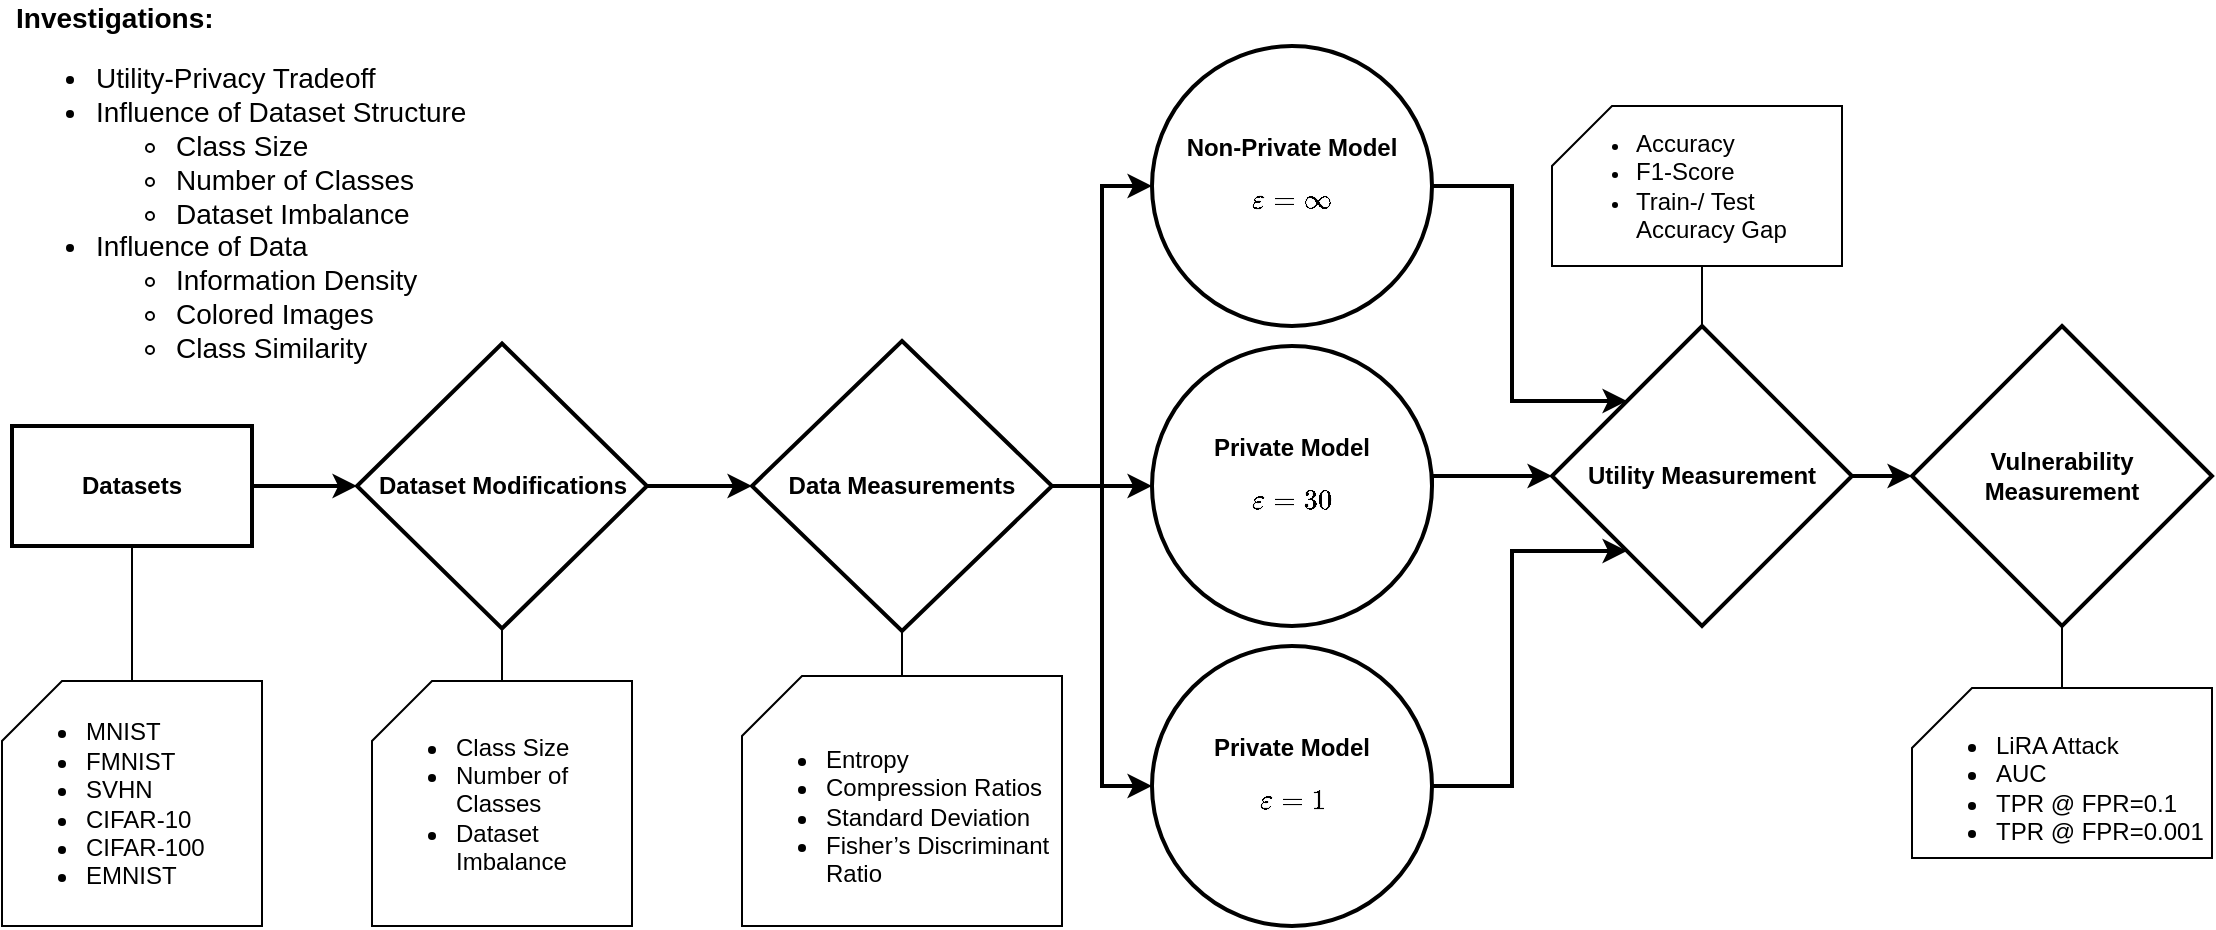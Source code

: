 <mxfile version="22.1.11" type="device">
  <diagram name="Page-1" id="Yy_6LQ55qJfV7aUeDTJY">
    <mxGraphModel dx="1362" dy="773" grid="1" gridSize="10" guides="1" tooltips="1" connect="1" arrows="1" fold="1" page="1" pageScale="1" pageWidth="850" pageHeight="1100" math="1" shadow="0">
      <root>
        <mxCell id="0" />
        <mxCell id="1" parent="0" />
        <mxCell id="pxbDZPZYJ-yyuS7tbt8g-30" style="edgeStyle=orthogonalEdgeStyle;rounded=0;orthogonalLoop=1;jettySize=auto;html=1;exitX=1;exitY=0.5;exitDx=0;exitDy=0;entryX=0;entryY=0.5;entryDx=0;entryDy=0;strokeWidth=2;" parent="1" source="Xtjaop7f1kRiqbSTFDj--3" target="B7mRA1lzO-rbIVSwYKUA-5" edge="1">
          <mxGeometry relative="1" as="geometry" />
        </mxCell>
        <mxCell id="Xtjaop7f1kRiqbSTFDj--3" value="Dataset Modifications" style="rhombus;whiteSpace=wrap;html=1;fontStyle=1;strokeWidth=2;" parent="1" vertex="1">
          <mxGeometry x="182.5" y="188.75" width="145" height="142.5" as="geometry" />
        </mxCell>
        <mxCell id="pxbDZPZYJ-yyuS7tbt8g-34" style="edgeStyle=orthogonalEdgeStyle;rounded=0;orthogonalLoop=1;jettySize=auto;html=1;exitX=1;exitY=0.5;exitDx=0;exitDy=0;entryX=0;entryY=0;entryDx=0;entryDy=0;strokeWidth=2;" parent="1" source="Xtjaop7f1kRiqbSTFDj--4" target="pxbDZPZYJ-yyuS7tbt8g-3" edge="1">
          <mxGeometry relative="1" as="geometry">
            <Array as="points">
              <mxPoint x="760" y="110" />
              <mxPoint x="760" y="217" />
            </Array>
          </mxGeometry>
        </mxCell>
        <mxCell id="Xtjaop7f1kRiqbSTFDj--4" value="&lt;div&gt;Non-Private Model&lt;/div&gt;&lt;div&gt; $$\varepsilon=\infty$$&lt;/div&gt;" style="ellipse;whiteSpace=wrap;html=1;aspect=fixed;fontStyle=1;strokeWidth=2;" parent="1" vertex="1">
          <mxGeometry x="580" y="40" width="140" height="140" as="geometry" />
        </mxCell>
        <mxCell id="pxbDZPZYJ-yyuS7tbt8g-18" style="edgeStyle=orthogonalEdgeStyle;rounded=0;orthogonalLoop=1;jettySize=auto;html=1;exitX=1;exitY=0.5;exitDx=0;exitDy=0;entryX=0;entryY=0.5;entryDx=0;entryDy=0;strokeWidth=2;" parent="1" source="Xtjaop7f1kRiqbSTFDj--5" target="pxbDZPZYJ-yyuS7tbt8g-3" edge="1">
          <mxGeometry relative="1" as="geometry">
            <Array as="points">
              <mxPoint x="780" y="255" />
            </Array>
          </mxGeometry>
        </mxCell>
        <mxCell id="Xtjaop7f1kRiqbSTFDj--5" value="Private Model&lt;br&gt;&lt;div&gt; $$\varepsilon=30$$&lt;/div&gt;" style="ellipse;whiteSpace=wrap;html=1;aspect=fixed;fontStyle=1;strokeWidth=2;" parent="1" vertex="1">
          <mxGeometry x="580" y="190" width="140" height="140" as="geometry" />
        </mxCell>
        <mxCell id="pxbDZPZYJ-yyuS7tbt8g-29" style="edgeStyle=orthogonalEdgeStyle;rounded=0;orthogonalLoop=1;jettySize=auto;html=1;exitX=1;exitY=0.5;exitDx=0;exitDy=0;entryX=0;entryY=0.5;entryDx=0;entryDy=0;strokeWidth=2;" parent="1" source="Xtjaop7f1kRiqbSTFDj--10" target="Xtjaop7f1kRiqbSTFDj--3" edge="1">
          <mxGeometry relative="1" as="geometry" />
        </mxCell>
        <mxCell id="Xtjaop7f1kRiqbSTFDj--10" value="Datasets" style="rounded=0;whiteSpace=wrap;html=1;fontStyle=1;strokeWidth=2;" parent="1" vertex="1">
          <mxGeometry x="10" y="230" width="120" height="60" as="geometry" />
        </mxCell>
        <mxCell id="pxbDZPZYJ-yyuS7tbt8g-33" style="edgeStyle=orthogonalEdgeStyle;rounded=0;orthogonalLoop=1;jettySize=auto;html=1;exitX=1;exitY=0.5;exitDx=0;exitDy=0;entryX=0;entryY=1;entryDx=0;entryDy=0;strokeWidth=2;" parent="1" source="Xtjaop7f1kRiqbSTFDj--26" target="pxbDZPZYJ-yyuS7tbt8g-3" edge="1">
          <mxGeometry relative="1" as="geometry">
            <Array as="points">
              <mxPoint x="760" y="410" />
              <mxPoint x="760" y="292" />
            </Array>
          </mxGeometry>
        </mxCell>
        <mxCell id="Xtjaop7f1kRiqbSTFDj--26" value="&lt;div&gt;Private Model&lt;br&gt;&lt;/div&gt;&lt;div&gt; $$\varepsilon=1$$&lt;/div&gt;" style="ellipse;whiteSpace=wrap;html=1;aspect=fixed;fontStyle=1;strokeWidth=2;" parent="1" vertex="1">
          <mxGeometry x="580" y="340" width="140" height="140" as="geometry" />
        </mxCell>
        <mxCell id="pxbDZPZYJ-yyuS7tbt8g-35" style="edgeStyle=orthogonalEdgeStyle;rounded=0;orthogonalLoop=1;jettySize=auto;html=1;exitX=0.5;exitY=1;exitDx=0;exitDy=0;exitPerimeter=0;entryX=0.5;entryY=0;entryDx=0;entryDy=0;endArrow=none;endFill=0;" parent="1" source="Rtd-iMO1QiGIbdPLC6FW-8" target="pxbDZPZYJ-yyuS7tbt8g-3" edge="1">
          <mxGeometry relative="1" as="geometry" />
        </mxCell>
        <mxCell id="Rtd-iMO1QiGIbdPLC6FW-8" value="&lt;ul&gt;&lt;li&gt;&lt;font style=&quot;font-size: 12px;&quot;&gt;Accuracy&lt;/font&gt;&lt;/li&gt;&lt;li&gt;&lt;font style=&quot;font-size: 12px;&quot;&gt;F1-Score&lt;/font&gt;&lt;/li&gt;&lt;li&gt;&lt;font style=&quot;font-size: 12px;&quot;&gt;Train-/ Test Accuracy Gap&lt;/font&gt;&lt;/li&gt;&lt;/ul&gt;" style="shape=card;whiteSpace=wrap;html=1;fontSize=9;verticalAlign=middle;align=left;" parent="1" vertex="1">
          <mxGeometry x="780" y="70" width="145" height="80" as="geometry" />
        </mxCell>
        <mxCell id="B7mRA1lzO-rbIVSwYKUA-1" value="&lt;font style=&quot;font-size: 14px;&quot;&gt;&lt;b&gt;Investigations:&lt;/b&gt;&lt;br&gt;&lt;/font&gt;&lt;ul style=&quot;font-size: 14px;&quot;&gt;&lt;li&gt;&lt;font style=&quot;font-size: 14px;&quot;&gt;Utility-Privacy Tradeoff&lt;/font&gt;&lt;/li&gt;&lt;li&gt;&lt;font style=&quot;font-size: 14px;&quot;&gt;Influence of Dataset Structure&lt;/font&gt;&lt;/li&gt;&lt;ul&gt;&lt;li&gt;&lt;font style=&quot;font-size: 14px;&quot;&gt;Class Size&lt;/font&gt;&lt;/li&gt;&lt;li&gt;&lt;font style=&quot;font-size: 14px;&quot;&gt;Number of Classes&lt;/font&gt;&lt;/li&gt;&lt;li&gt;&lt;font style=&quot;font-size: 14px;&quot;&gt;Dataset Imbalance&lt;br&gt;&lt;/font&gt;&lt;/li&gt;&lt;/ul&gt;&lt;li&gt;&lt;font style=&quot;font-size: 14px;&quot;&gt;Influence of Data&lt;/font&gt;&lt;/li&gt;&lt;ul&gt;&lt;li&gt;&lt;font style=&quot;font-size: 14px;&quot;&gt;Information Density&lt;br&gt;&lt;/font&gt;&lt;/li&gt;&lt;li&gt;&lt;font style=&quot;font-size: 14px;&quot;&gt;Colored Images&lt;/font&gt;&lt;/li&gt;&lt;li&gt;&lt;font style=&quot;font-size: 14px;&quot;&gt;Class Similarity&lt;br&gt;&lt;/font&gt;&lt;/li&gt;&lt;/ul&gt;&lt;/ul&gt;" style="text;html=1;strokeColor=none;fillColor=none;align=left;verticalAlign=middle;whiteSpace=wrap;rounded=0;" parent="1" vertex="1">
          <mxGeometry x="10" y="100" width="230" height="30" as="geometry" />
        </mxCell>
        <mxCell id="pxbDZPZYJ-yyuS7tbt8g-28" style="edgeStyle=orthogonalEdgeStyle;rounded=0;orthogonalLoop=1;jettySize=auto;html=1;exitX=0.5;exitY=0;exitDx=0;exitDy=0;exitPerimeter=0;entryX=0.5;entryY=1;entryDx=0;entryDy=0;endArrow=none;endFill=0;" parent="1" source="B7mRA1lzO-rbIVSwYKUA-3" target="Xtjaop7f1kRiqbSTFDj--10" edge="1">
          <mxGeometry relative="1" as="geometry" />
        </mxCell>
        <mxCell id="B7mRA1lzO-rbIVSwYKUA-3" value="&lt;ul&gt;&lt;li&gt;MNIST&lt;/li&gt;&lt;li&gt;FMNIST&lt;/li&gt;&lt;li&gt;SVHN&lt;/li&gt;&lt;li&gt;CIFAR-10&lt;/li&gt;&lt;li&gt;CIFAR-100&lt;/li&gt;&lt;li&gt;EMNIST&lt;br&gt;&lt;/li&gt;&lt;/ul&gt;" style="shape=card;whiteSpace=wrap;html=1;align=left;rounded=0;shadow=0;" parent="1" vertex="1">
          <mxGeometry x="5" y="357.5" width="130" height="122.5" as="geometry" />
        </mxCell>
        <mxCell id="pxbDZPZYJ-yyuS7tbt8g-27" style="edgeStyle=orthogonalEdgeStyle;rounded=0;orthogonalLoop=1;jettySize=auto;html=1;exitX=0.5;exitY=0;exitDx=0;exitDy=0;exitPerimeter=0;entryX=0.5;entryY=1;entryDx=0;entryDy=0;endArrow=none;endFill=0;" parent="1" source="B7mRA1lzO-rbIVSwYKUA-4" target="Xtjaop7f1kRiqbSTFDj--3" edge="1">
          <mxGeometry relative="1" as="geometry" />
        </mxCell>
        <mxCell id="B7mRA1lzO-rbIVSwYKUA-4" value="&lt;div&gt;&lt;ul&gt;&lt;li&gt;Class Size&lt;/li&gt;&lt;li&gt;Number of Classes&lt;/li&gt;&lt;li&gt;Dataset Imbalance&lt;br&gt;&lt;/li&gt;&lt;/ul&gt;&lt;/div&gt;" style="shape=card;whiteSpace=wrap;html=1;align=left;" parent="1" vertex="1">
          <mxGeometry x="190" y="357.5" width="130" height="122.5" as="geometry" />
        </mxCell>
        <mxCell id="pxbDZPZYJ-yyuS7tbt8g-31" style="edgeStyle=orthogonalEdgeStyle;rounded=0;orthogonalLoop=1;jettySize=auto;html=1;exitX=1;exitY=0.5;exitDx=0;exitDy=0;entryX=0;entryY=0.5;entryDx=0;entryDy=0;strokeWidth=2;" parent="1" source="B7mRA1lzO-rbIVSwYKUA-5" target="Xtjaop7f1kRiqbSTFDj--5" edge="1">
          <mxGeometry relative="1" as="geometry" />
        </mxCell>
        <mxCell id="pxbDZPZYJ-yyuS7tbt8g-38" style="edgeStyle=orthogonalEdgeStyle;rounded=0;orthogonalLoop=1;jettySize=auto;html=1;exitX=1;exitY=0.5;exitDx=0;exitDy=0;entryX=0;entryY=0.5;entryDx=0;entryDy=0;strokeWidth=2;" parent="1" source="B7mRA1lzO-rbIVSwYKUA-5" target="Xtjaop7f1kRiqbSTFDj--4" edge="1">
          <mxGeometry relative="1" as="geometry" />
        </mxCell>
        <mxCell id="pxbDZPZYJ-yyuS7tbt8g-39" style="edgeStyle=orthogonalEdgeStyle;rounded=0;orthogonalLoop=1;jettySize=auto;html=1;exitX=1;exitY=0.5;exitDx=0;exitDy=0;entryX=0;entryY=0.5;entryDx=0;entryDy=0;strokeWidth=2;" parent="1" source="B7mRA1lzO-rbIVSwYKUA-5" target="Xtjaop7f1kRiqbSTFDj--26" edge="1">
          <mxGeometry relative="1" as="geometry" />
        </mxCell>
        <mxCell id="B7mRA1lzO-rbIVSwYKUA-5" value="Data Measurements" style="rhombus;whiteSpace=wrap;html=1;fontStyle=1;strokeWidth=2;" parent="1" vertex="1">
          <mxGeometry x="380" y="187.5" width="150" height="145" as="geometry" />
        </mxCell>
        <mxCell id="pxbDZPZYJ-yyuS7tbt8g-26" style="edgeStyle=orthogonalEdgeStyle;rounded=0;orthogonalLoop=1;jettySize=auto;html=1;exitX=0.5;exitY=0;exitDx=0;exitDy=0;exitPerimeter=0;entryX=0.5;entryY=1;entryDx=0;entryDy=0;endArrow=none;endFill=0;" parent="1" source="B7mRA1lzO-rbIVSwYKUA-6" target="B7mRA1lzO-rbIVSwYKUA-5" edge="1">
          <mxGeometry relative="1" as="geometry" />
        </mxCell>
        <mxCell id="B7mRA1lzO-rbIVSwYKUA-6" value="&lt;div&gt;&lt;br&gt;&lt;ul&gt;&lt;li&gt;Entropy&lt;br&gt;&lt;/li&gt;&lt;li&gt;Compression Ratios&lt;/li&gt;&lt;li&gt;Standard Deviation&lt;/li&gt;&lt;li&gt;Fisher’s Discriminant Ratio&lt;br&gt;&lt;/li&gt;&lt;/ul&gt;&lt;/div&gt;" style="shape=card;whiteSpace=wrap;html=1;align=left;" parent="1" vertex="1">
          <mxGeometry x="375" y="355" width="160" height="125" as="geometry" />
        </mxCell>
        <mxCell id="pxbDZPZYJ-yyuS7tbt8g-6" style="edgeStyle=orthogonalEdgeStyle;rounded=0;orthogonalLoop=1;jettySize=auto;html=1;exitX=0.5;exitY=0;exitDx=0;exitDy=0;exitPerimeter=0;entryX=0.5;entryY=1;entryDx=0;entryDy=0;endArrow=none;endFill=0;" parent="1" source="pxbDZPZYJ-yyuS7tbt8g-1" target="pxbDZPZYJ-yyuS7tbt8g-4" edge="1">
          <mxGeometry relative="1" as="geometry" />
        </mxCell>
        <mxCell id="pxbDZPZYJ-yyuS7tbt8g-1" value="&lt;div style=&quot;font-size: 12px;&quot; align=&quot;left&quot;&gt;&lt;br&gt;&lt;div&gt;&lt;div style=&quot;font-size: 12px;&quot;&gt;&lt;ul&gt;&lt;li&gt;&lt;font style=&quot;font-size: 12px;&quot;&gt;LiRA Attack&lt;/font&gt;&lt;/li&gt;&lt;li&gt;&lt;font style=&quot;font-size: 12px;&quot;&gt;AUC&lt;/font&gt;&lt;/li&gt;&lt;li&gt;&lt;font style=&quot;font-size: 12px;&quot;&gt;TPR @ FPR=0.1&lt;/font&gt;&lt;/li&gt;&lt;li&gt;&lt;font style=&quot;font-size: 12px;&quot;&gt;TPR @ FPR=0.001&lt;br&gt;&lt;/font&gt;&lt;/li&gt;&lt;/ul&gt;&lt;/div&gt;&lt;/div&gt;&lt;/div&gt;" style="shape=card;whiteSpace=wrap;html=1;fontSize=9;verticalAlign=middle;align=left;" parent="1" vertex="1">
          <mxGeometry x="960" y="361" width="150" height="85" as="geometry" />
        </mxCell>
        <mxCell id="pxbDZPZYJ-yyuS7tbt8g-20" style="edgeStyle=orthogonalEdgeStyle;rounded=0;orthogonalLoop=1;jettySize=auto;html=1;exitX=1;exitY=0.5;exitDx=0;exitDy=0;entryX=0;entryY=0.5;entryDx=0;entryDy=0;strokeWidth=2;" parent="1" source="pxbDZPZYJ-yyuS7tbt8g-3" target="pxbDZPZYJ-yyuS7tbt8g-4" edge="1">
          <mxGeometry relative="1" as="geometry" />
        </mxCell>
        <mxCell id="pxbDZPZYJ-yyuS7tbt8g-3" value="&lt;font style=&quot;font-size: 12px;&quot;&gt;Utility Measurement&lt;/font&gt;" style="rhombus;whiteSpace=wrap;html=1;fontStyle=1;strokeWidth=2;" parent="1" vertex="1">
          <mxGeometry x="780" y="180" width="150" height="150" as="geometry" />
        </mxCell>
        <mxCell id="pxbDZPZYJ-yyuS7tbt8g-4" value="&lt;font style=&quot;font-size: 12px;&quot;&gt;Vulnerability Measurement&lt;/font&gt;" style="rhombus;whiteSpace=wrap;html=1;fontStyle=1;strokeWidth=2;" parent="1" vertex="1">
          <mxGeometry x="960" y="180" width="150" height="150" as="geometry" />
        </mxCell>
      </root>
    </mxGraphModel>
  </diagram>
</mxfile>
